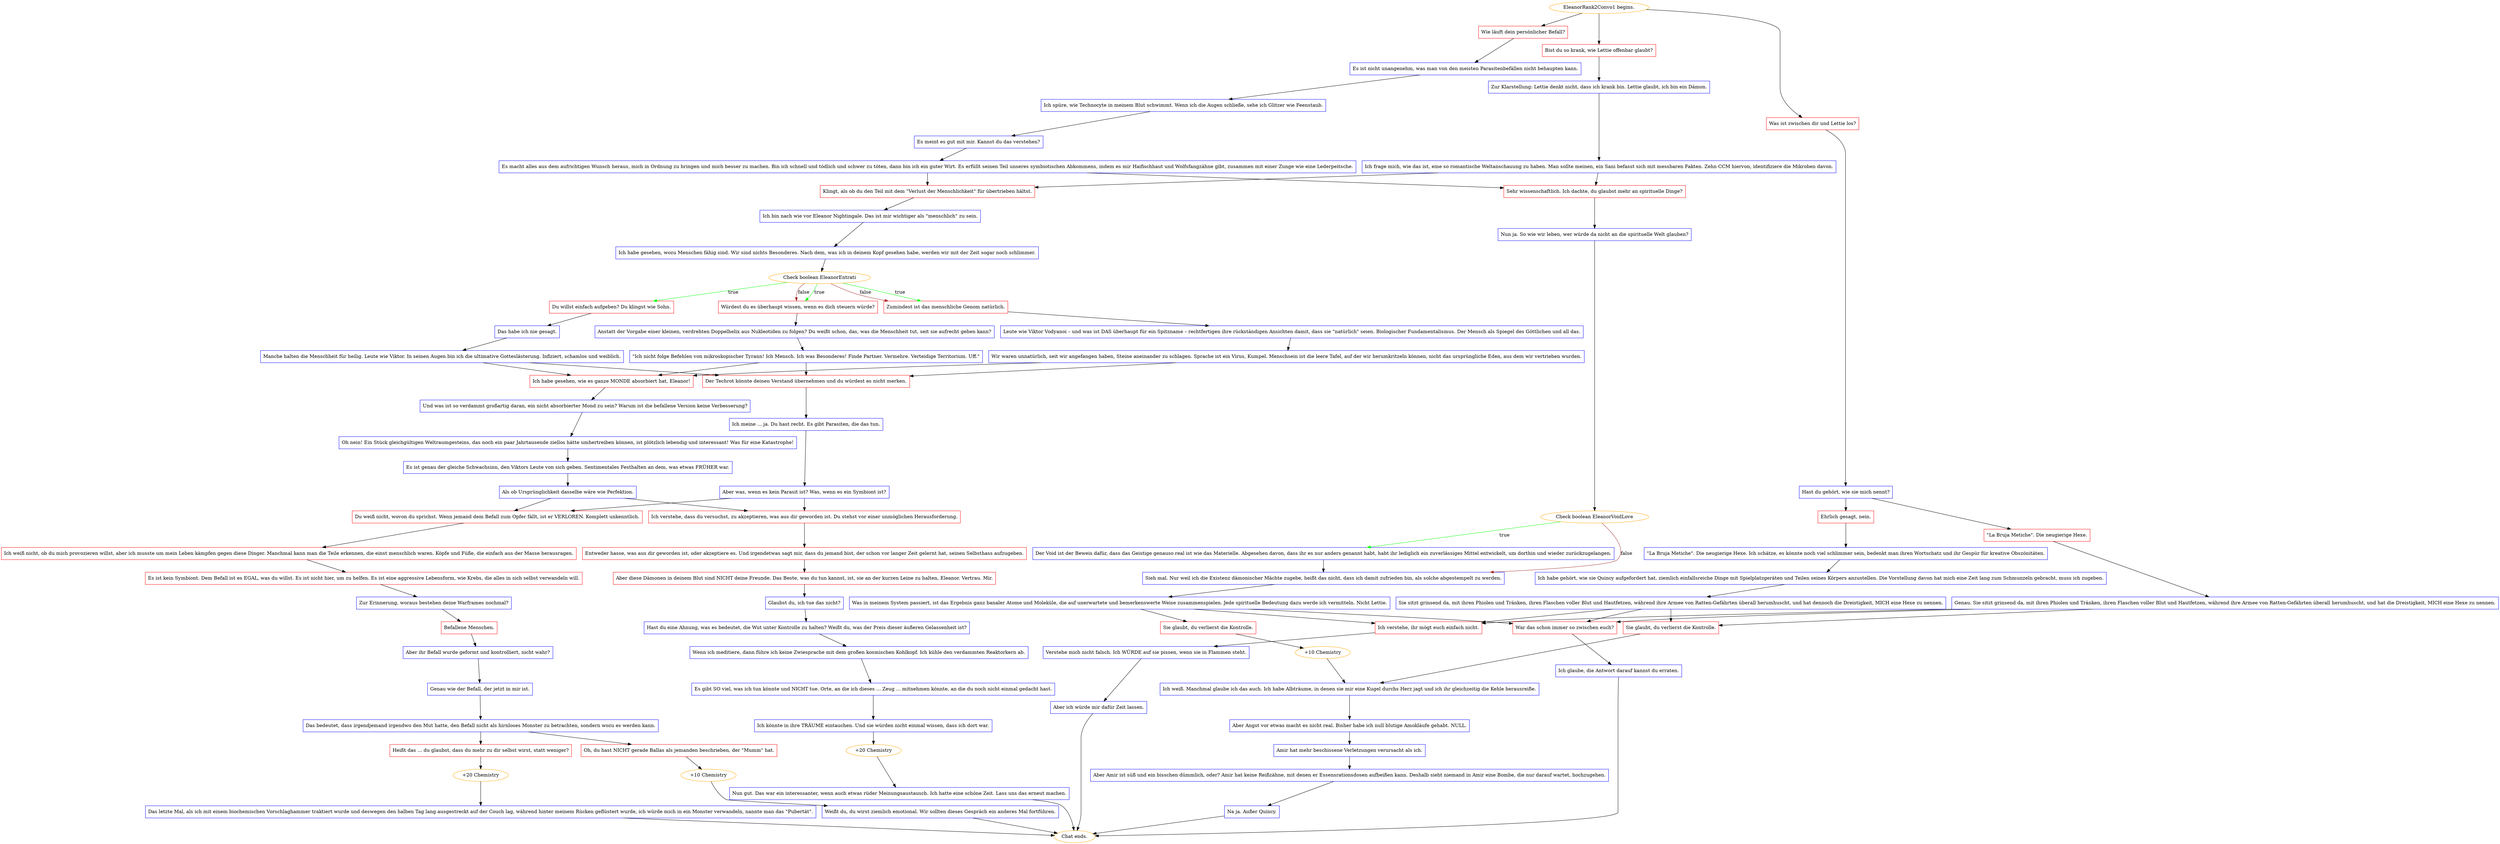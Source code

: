 digraph {
	"EleanorRank2Convo1 begins." [color=orange];
		"EleanorRank2Convo1 begins." -> j2157030914;
		"EleanorRank2Convo1 begins." -> j570761528;
		"EleanorRank2Convo1 begins." -> j3628852026;
	j2157030914 [label="Bist du so krank, wie Lettie offenbar glaubt?",shape=box,color=red];
		j2157030914 -> j1856965747;
	j570761528 [label="Wie läuft dein persönlicher Befall?",shape=box,color=red];
		j570761528 -> j3688307266;
	j3628852026 [label="Was ist zwischen dir und Lettie los?",shape=box,color=red];
		j3628852026 -> j783513486;
	j1856965747 [label="Zur Klarstellung: Lettie denkt nicht, dass ich krank bin. Lettie glaubt, ich bin ein Dämon.",shape=box,color=blue];
		j1856965747 -> j1741772327;
	j3688307266 [label="Es ist nicht unangenehm, was man von den meisten Parasitenbefällen nicht behaupten kann.",shape=box,color=blue];
		j3688307266 -> j981783416;
	j783513486 [label="Hast du gehört, wie sie mich nennt?",shape=box,color=blue];
		j783513486 -> j2047657606;
		j783513486 -> j1679937591;
	j1741772327 [label="Ich frage mich, wie das ist, eine so romantische Weltanschauung zu haben. Man sollte meinen, ein Sani befasst sich mit messbaren Fakten. Zehn CCM hiervon, identifiziere die Mikroben davon.",shape=box,color=blue];
		j1741772327 -> j2390177517;
		j1741772327 -> j35881751;
	j981783416 [label="Ich spüre, wie Technocyte in meinem Blut schwimmt. Wenn ich die Augen schließe, sehe ich Glitzer wie Feenstaub.",shape=box,color=blue];
		j981783416 -> j1002394954;
	j2047657606 [label="Ehrlich gesagt, nein.",shape=box,color=red];
		j2047657606 -> j2064078824;
	j1679937591 [label="\"La Bruja Metiche\". Die neugierige Hexe.",shape=box,color=red];
		j1679937591 -> j1681862576;
	j2390177517 [label="Sehr wissenschaftlich. Ich dachte, du glaubst mehr an spirituelle Dinge?",shape=box,color=red];
		j2390177517 -> j790818604;
	j35881751 [label="Klingt, als ob du den Teil mit dem \"Verlust der Menschlichkeit\" für übertrieben hältst.",shape=box,color=red];
		j35881751 -> j2289992484;
	j1002394954 [label="Es meint es gut mit mir. Kannst du das verstehen?",shape=box,color=blue];
		j1002394954 -> j3262480739;
	j2064078824 [label="\"La Bruja Metiche\". Die neugierige Hexe. Ich schätze, es könnte noch viel schlimmer sein, bedenkt man ihren Wortschatz und ihr Gespür für kreative Obszönitäten.",shape=box,color=blue];
		j2064078824 -> j3707236208;
	j1681862576 [label="Genau. Sie sitzt grinsend da, mit ihren Phiolen und Tränken, ihren Flaschen voller Blut und Hautfetzen, während ihre Armee von Ratten-Gefährten überall herumhuscht, und hat die Dreistigkeit, MICH eine Hexe zu nennen.",shape=box,color=blue];
		j1681862576 -> j2073199636;
		j1681862576 -> j2558406580;
		j1681862576 -> j321273742;
	j790818604 [label="Nun ja. So wie wir leben, wer würde da nicht an die spirituelle Welt glauben?",shape=box,color=blue];
		j790818604 -> j2546009719;
	j2289992484 [label="Ich bin nach wie vor Eleanor Nightingale. Das ist mir wichtiger als \"menschlich\" zu sein.",shape=box,color=blue];
		j2289992484 -> j986984397;
	j3262480739 [label="Es macht alles aus dem aufrichtigen Wunsch heraus, mich in Ordnung zu bringen und mich besser zu machen. Bin ich schnell und tödlich und schwer zu töten, dann bin ich ein guter Wirt. Es erfüllt seinen Teil unseres symbiotischen Abkommens, indem es mir Haifischhaut und Wolfsfangzähne gibt, zusammen mit einer Zunge wie eine Lederpeitsche.",shape=box,color=blue];
		j3262480739 -> j2390177517;
		j3262480739 -> j35881751;
	j3707236208 [label="Ich habe gehört, wie sie Quincy aufgefordert hat, ziemlich einfallsreiche Dinge mit Spielplatzgeräten und Teilen seines Körpers anzustellen. Die Vorstellung davon hat mich eine Zeit lang zum Schmunzeln gebracht, muss ich zugeben.",shape=box,color=blue];
		j3707236208 -> j660304701;
	j2073199636 [label="Ich verstehe, ihr mögt euch einfach nicht.",shape=box,color=red];
		j2073199636 -> j995916994;
	j2558406580 [label="War das schon immer so zwischen euch?",shape=box,color=red];
		j2558406580 -> j2462356193;
	j321273742 [label="Sie glaubt, du verlierst die Kontrolle.",shape=box,color=red];
		j321273742 -> j1002063255;
	j2546009719 [label="Check boolean EleanorVoidLove",color=orange];
		j2546009719 -> j3554644508 [label=true,color=green];
		j2546009719 -> j29481619 [label=false,color=brown];
	j986984397 [label="Ich habe gesehen, wozu Menschen fähig sind. Wir sind nichts Besonderes. Nach dem, was ich in deinem Kopf gesehen habe, werden wir mit der Zeit sogar noch schlimmer.",shape=box,color=blue];
		j986984397 -> j42144458;
	j660304701 [label="Sie sitzt grinsend da, mit ihren Phiolen und Tränken, ihren Flaschen voller Blut und Hautfetzen, während ihre Armee von Ratten-Gefährten überall herumhuscht, und hat dennoch die Dreistigkeit, MICH eine Hexe zu nennen.",shape=box,color=blue];
		j660304701 -> j2073199636;
		j660304701 -> j2558406580;
		j660304701 -> j321273742;
	j995916994 [label="Verstehe mich nicht falsch. Ich WÜRDE auf sie pissen, wenn sie in Flammen steht.",shape=box,color=blue];
		j995916994 -> j2005686647;
	j2462356193 [label="Ich glaube, die Antwort darauf kannst du erraten.",shape=box,color=blue];
		j2462356193 -> "Chat ends.";
	j1002063255 [label="Ich weiß. Manchmal glaube ich das auch. Ich habe Albträume, in denen sie mir eine Kugel durchs Herz jagt und ich ihr gleichzeitig die Kehle herausreiße.",shape=box,color=blue];
		j1002063255 -> j2569935111;
	j3554644508 [label="Der Void ist der Beweis dafür, dass das Geistige genauso real ist wie das Materielle. Abgesehen davon, dass ihr es nur anders genannt habt, habt ihr lediglich ein zuverlässiges Mittel entwickelt, um dorthin und wieder zurückzugelangen.",shape=box,color=blue];
		j3554644508 -> j29481619;
	j29481619 [label="Sieh mal. Nur weil ich die Existenz dämonischer Mächte zugebe, heißt das nicht, dass ich damit zufrieden bin, als solche abgestempelt zu werden.",shape=box,color=blue];
		j29481619 -> j3623926872;
	j42144458 [label="Check boolean EleanorEntrati",color=orange];
		j42144458 -> j2761372740 [label=true,color=green];
		j42144458 -> j2916907315 [label=true,color=green];
		j42144458 -> j836486515 [label=true,color=green];
		j42144458 -> j2916907315 [label=false,color=brown];
		j42144458 -> j836486515 [label=false,color=brown];
	j2005686647 [label="Aber ich würde mir dafür Zeit lassen.",shape=box,color=blue];
		j2005686647 -> "Chat ends.";
	"Chat ends." [color=orange];
	j2569935111 [label="Aber Angst vor etwas macht es nicht real. Bisher habe ich null blutige Amokläufe gehabt. NULL.",shape=box,color=blue];
		j2569935111 -> j458866273;
	j3623926872 [label="Was in meinem System passiert, ist das Ergebnis ganz banaler Atome und Moleküle, die auf unerwartete und bemerkenswerte Weise zusammenspielen. Jede spirituelle Bedeutung dazu werde ich vermitteln. Nicht Lettie.",shape=box,color=blue];
		j3623926872 -> j2073199636;
		j3623926872 -> j2558406580;
		j3623926872 -> j1467926460;
	j2761372740 [label="Du willst einfach aufgeben? Du klingst wie Sohn.",shape=box,color=red];
		j2761372740 -> j2744054842;
	j2916907315 [label="Würdest du es überhaupt wissen, wenn es dich steuern würde?",shape=box,color=red];
		j2916907315 -> j735684292;
	j836486515 [label="Zumindest ist das menschliche Genom natürlich.",shape=box,color=red];
		j836486515 -> j3850822145;
	j458866273 [label="Amir hat mehr beschissene Verletzungen verursacht als ich.",shape=box,color=blue];
		j458866273 -> j3646045382;
	j1467926460 [label="Sie glaubt, du verlierst die Kontrolle.",shape=box,color=red];
		j1467926460 -> j2392117788;
	j2744054842 [label="Das habe ich nie gesagt.",shape=box,color=blue];
		j2744054842 -> j3301668781;
	j735684292 [label="Anstatt der Vorgabe einer kleinen, verdrehten Doppelhelix aus Nukleotiden zu folgen? Du weißt schon, das, was die Menschheit tut, seit sie aufrecht gehen kann?",shape=box,color=blue];
		j735684292 -> j2426810634;
	j3850822145 [label="Leute wie Viktor Vodyanoi – und was ist DAS überhaupt für ein Spitzname – rechtfertigen ihre rückständigen Ansichten damit, dass sie \"natürlich\" seien. Biologischer Fundamentalismus. Der Mensch als Spiegel des Göttlichen und all das.",shape=box,color=blue];
		j3850822145 -> j978901410;
	j3646045382 [label="Aber Amir ist süß und ein bisschen dümmlich, oder? Amir hat keine Reißzähne, mit denen er Essensrationsdosen aufbeißen kann. Deshalb sieht niemand in Amir eine Bombe, die nur darauf wartet, hochzugehen.",shape=box,color=blue];
		j3646045382 -> j3832790165;
	j2392117788 [label="+10 Chemistry",color=orange];
		j2392117788 -> j1002063255;
	j3301668781 [label="Manche halten die Menschheit für heilig. Leute wie Viktor. In seinen Augen bin ich die ultimative Gotteslästerung. Infiziert, schamlos und weiblich.",shape=box,color=blue];
		j3301668781 -> j1701251634;
		j3301668781 -> j3393946837;
	j2426810634 [label="\"Ich nicht folge Befehlen von mikroskopischer Tyrann! Ich Mensch. Ich was Besonderes! Finde Partner. Vermehre. Verteidige Territorium. Uff.\"",shape=box,color=blue];
		j2426810634 -> j1701251634;
		j2426810634 -> j3393946837;
	j978901410 [label="Wir waren unnatürlich, seit wir angefangen haben, Steine aneinander zu schlagen. Sprache ist ein Virus, Kumpel. Menschsein ist die leere Tafel, auf der wir herumkritzeln können, nicht das ursprüngliche Eden, aus dem wir vertrieben wurden.",shape=box,color=blue];
		j978901410 -> j1701251634;
		j978901410 -> j3393946837;
	j3832790165 [label="Na ja. Außer Quincy.",shape=box,color=blue];
		j3832790165 -> "Chat ends.";
	j1701251634 [label="Der Techrot könnte deinen Verstand übernehmen und du würdest es nicht merken.",shape=box,color=red];
		j1701251634 -> j2262357648;
	j3393946837 [label="Ich habe gesehen, wie es ganze MONDE absorbiert hat, Eleanor!",shape=box,color=red];
		j3393946837 -> j3147734069;
	j2262357648 [label="Ich meine ... ja. Du hast recht. Es gibt Parasiten, die das tun.",shape=box,color=blue];
		j2262357648 -> j1052841241;
	j3147734069 [label="Und was ist so verdammt großartig daran, ein nicht absorbierter Mond zu sein? Warum ist die befallene Version keine Verbesserung?",shape=box,color=blue];
		j3147734069 -> j4154973146;
	j1052841241 [label="Aber was, wenn es kein Parasit ist? Was, wenn es ein Symbiont ist?",shape=box,color=blue];
		j1052841241 -> j2450556494;
		j1052841241 -> j3073033746;
	j4154973146 [label="Oh nein! Ein Stück gleichgültigen Weltraumgesteins, das noch ein paar Jahrtausende ziellos hätte umhertreiben können, ist plötzlich lebendig und interessant! Was für eine Katastrophe!",shape=box,color=blue];
		j4154973146 -> j948048836;
	j2450556494 [label="Du weiß nicht, wovon du sprichst. Wenn jemand dem Befall zum Opfer fällt, ist er VERLOREN. Komplett unkenntlich.",shape=box,color=red];
		j2450556494 -> j3190510831;
	j3073033746 [label="Ich verstehe, dass du versuchst, zu akzeptieren, was aus dir geworden ist. Du stehst vor einer unmöglichen Herausforderung.",shape=box,color=red];
		j3073033746 -> j952366979;
	j948048836 [label="Es ist genau der gleiche Schwachsinn, den Viktors Leute von sich geben. Sentimentales Festhalten an dem, was etwas FRÜHER war.",shape=box,color=blue];
		j948048836 -> j2352043356;
	j3190510831 [label="Ich weiß nicht, ob du mich provozieren willst, aber ich musste um mein Leben kämpfen gegen diese Dinger. Manchmal kann man die Teile erkennen, die einst menschlich waren. Köpfe und Füße, die einfach aus der Masse herausragen.",shape=box,color=red];
		j3190510831 -> j466801951;
	j952366979 [label="Entweder hasse, was aus dir geworden ist, oder akzeptiere es. Und irgendetwas sagt mir, dass du jemand bist, der schon vor langer Zeit gelernt hat, seinen Selbsthass aufzugeben.",shape=box,color=red];
		j952366979 -> j2691438092;
	j2352043356 [label="Als ob Ursprünglichkeit dasselbe wäre wie Perfektion.",shape=box,color=blue];
		j2352043356 -> j2450556494;
		j2352043356 -> j3073033746;
	j466801951 [label="Es ist kein Symbiont. Dem Befall ist es EGAL, was du willst. Es ist nicht hier, um zu helfen. Es ist eine aggressive Lebensform, wie Krebs, die alles in sich selbst verwandeln will.",shape=box,color=red];
		j466801951 -> j3875115153;
	j2691438092 [label="Aber diese Dämonen in deinem Blut sind NICHT deine Freunde. Das Beste, was du tun kannst, ist, sie an der kurzen Leine zu halten, Eleanor. Vertrau. Mir.",shape=box,color=red];
		j2691438092 -> j3377304492;
	j3875115153 [label="Zur Erinnerung, woraus bestehen deine Warframes nochmal?",shape=box,color=blue];
		j3875115153 -> j3772649702;
	j3377304492 [label="Glaubst du, ich tue das nicht?",shape=box,color=blue];
		j3377304492 -> j260065107;
	j3772649702 [label="Befallene Menschen.",shape=box,color=red];
		j3772649702 -> j4099796285;
	j260065107 [label="Hast du eine Ahnung, was es bedeutet, die Wut unter Kontrolle zu halten? Weißt du, was der Preis dieser äußeren Gelassenheit ist?",shape=box,color=blue];
		j260065107 -> j1792345196;
	j4099796285 [label="Aber ihr Befall wurde geformt und kontrolliert, nicht wahr?",shape=box,color=blue];
		j4099796285 -> j3362092476;
	j1792345196 [label="Wenn ich meditiere, dann führe ich keine Zwiesprache mit dem großen kosmischen Kohlkopf. Ich kühle den verdammten Reaktorkern ab.",shape=box,color=blue];
		j1792345196 -> j4276154237;
	j3362092476 [label="Genau wie der Befall, der jetzt in mir ist.",shape=box,color=blue];
		j3362092476 -> j2272692586;
	j4276154237 [label="Es gibt SO viel, was ich tun könnte und NICHT tue. Orte, an die ich dieses ... Zeug ... mitnehmen könnte, an die du noch nicht einmal gedacht hast.",shape=box,color=blue];
		j4276154237 -> j628375868;
	j2272692586 [label="Das bedeutet, dass irgendjemand irgendwo den Mut hatte, den Befall nicht als hirnloses Monster zu betrachten, sondern wozu es werden kann.",shape=box,color=blue];
		j2272692586 -> j121349854;
		j2272692586 -> j3517023523;
	j628375868 [label="Ich könnte in ihre TRÄUME eintauchen. Und sie würden nicht einmal wissen, dass ich dort war.",shape=box,color=blue];
		j628375868 -> j1947984483;
	j121349854 [label="Oh, du hast NICHT gerade Ballas als jemanden beschrieben, der \"Mumm\" hat.",shape=box,color=red];
		j121349854 -> j1256736407;
	j3517023523 [label="Heißt das ... du glaubst, dass du mehr zu dir selbst wirst, statt weniger?",shape=box,color=red];
		j3517023523 -> j252176914;
	j1947984483 [label="+20 Chemistry",color=orange];
		j1947984483 -> j1489245505;
	j1256736407 [label="+10 Chemistry",color=orange];
		j1256736407 -> j1534378035;
	j252176914 [label="+20 Chemistry",color=orange];
		j252176914 -> j2678660147;
	j1489245505 [label="Nun gut. Das war ein interessanter, wenn auch etwas rüder Meinungsaustausch. Ich hatte eine schöne Zeit. Lass uns das erneut machen.",shape=box,color=blue];
		j1489245505 -> "Chat ends.";
	j1534378035 [label="Weißt du, du wirst ziemlich emotional. Wir sollten dieses Gespräch ein anderes Mal fortführen.",shape=box,color=blue];
		j1534378035 -> "Chat ends.";
	j2678660147 [label="Das letzte Mal, als ich mit einem biochemischen Vorschlaghammer traktiert wurde und deswegen den halben Tag lang ausgestreckt auf der Couch lag, während hinter meinem Rücken geflüstert wurde, ich würde mich in ein Monster verwandeln, nannte man das \"Pubertät\".",shape=box,color=blue];
		j2678660147 -> "Chat ends.";
}